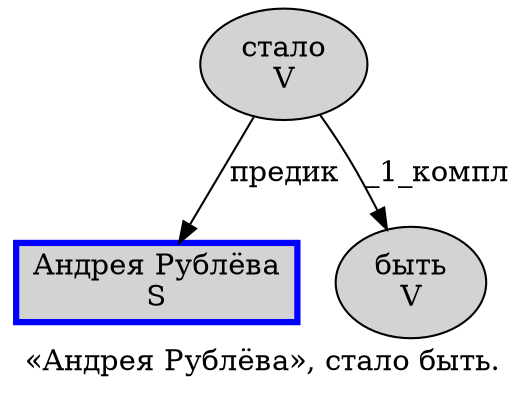 digraph SENTENCE_2506 {
	graph [label="«Андрея Рублёва», стало быть."]
	node [style=filled]
		1 [label="Андрея Рублёва
S" color=blue fillcolor=lightgray penwidth=3 shape=box]
		4 [label="стало
V" color="" fillcolor=lightgray penwidth=1 shape=ellipse]
		5 [label="быть
V" color="" fillcolor=lightgray penwidth=1 shape=ellipse]
			4 -> 1 [label="предик"]
			4 -> 5 [label="_1_компл"]
}